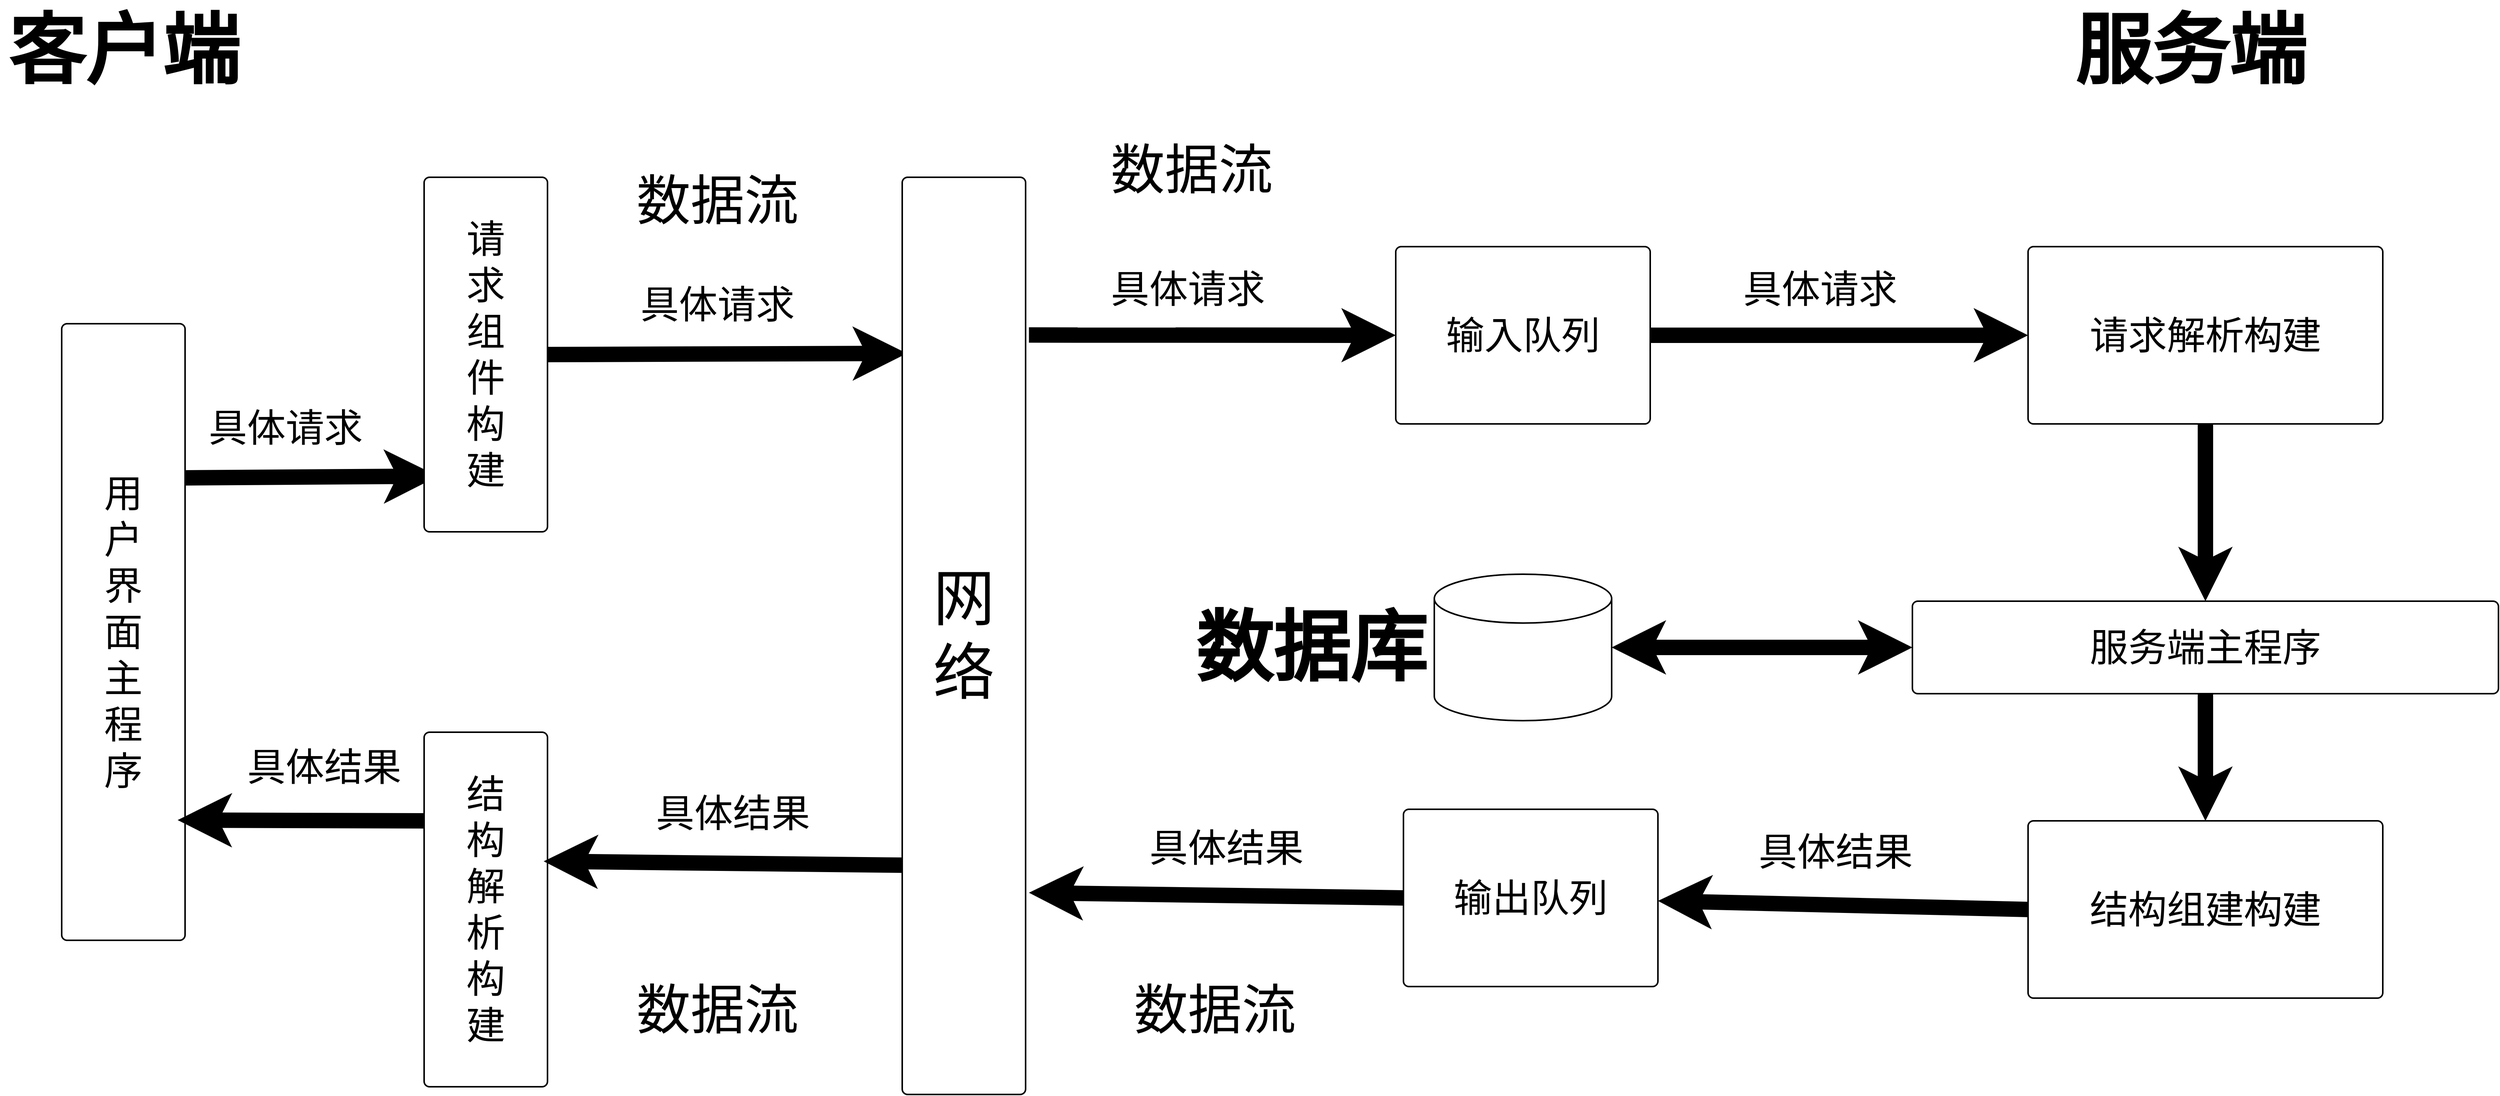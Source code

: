 <mxfile version="24.0.5" type="github">
  <diagram name="第 1 页" id="pnsoyHCL8BwTwaqCSruE">
    <mxGraphModel dx="6947" dy="3913" grid="1" gridSize="10" guides="1" tooltips="1" connect="1" arrows="1" fold="1" page="1" pageScale="1" pageWidth="3800" pageHeight="1800" math="0" shadow="0">
      <root>
        <mxCell id="0" />
        <mxCell id="1" parent="0" />
        <mxCell id="QtECjlzW7Hdf8vMc7HB2-8" style="edgeStyle=none;rounded=0;orthogonalLoop=1;jettySize=auto;html=1;exitX=1;exitY=0.25;exitDx=0;exitDy=0;entryX=0.113;entryY=0.843;entryDx=0;entryDy=0;strokeWidth=20;entryPerimeter=0;" edge="1" parent="1" source="QtECjlzW7Hdf8vMc7HB2-4" target="QtECjlzW7Hdf8vMc7HB2-5">
          <mxGeometry relative="1" as="geometry" />
        </mxCell>
        <mxCell id="QtECjlzW7Hdf8vMc7HB2-4" value="&lt;font face=&quot;Georgia&quot; style=&quot;font-size: 50px;&quot;&gt;用&lt;/font&gt;&lt;div&gt;&lt;font face=&quot;Georgia&quot; style=&quot;font-size: 50px;&quot;&gt;户&lt;/font&gt;&lt;/div&gt;&lt;div&gt;&lt;font face=&quot;Georgia&quot; style=&quot;font-size: 50px;&quot;&gt;界&lt;/font&gt;&lt;/div&gt;&lt;div&gt;&lt;font face=&quot;Georgia&quot; style=&quot;font-size: 50px;&quot;&gt;面&lt;/font&gt;&lt;/div&gt;&lt;div&gt;&lt;font face=&quot;Georgia&quot; style=&quot;font-size: 50px;&quot;&gt;主&lt;/font&gt;&lt;/div&gt;&lt;div&gt;&lt;font face=&quot;Georgia&quot; style=&quot;font-size: 50px;&quot;&gt;程&lt;/font&gt;&lt;/div&gt;&lt;div&gt;&lt;font face=&quot;Georgia&quot; style=&quot;font-size: 50px;&quot;&gt;序&lt;/font&gt;&lt;/div&gt;" style="rounded=1;whiteSpace=wrap;html=1;absoluteArcSize=1;arcSize=14;strokeWidth=2;" vertex="1" parent="1">
          <mxGeometry x="360" y="640" width="160" height="800" as="geometry" />
        </mxCell>
        <mxCell id="QtECjlzW7Hdf8vMc7HB2-11" style="edgeStyle=none;rounded=0;orthogonalLoop=1;jettySize=auto;html=1;exitX=1;exitY=0.5;exitDx=0;exitDy=0;entryX=0.038;entryY=0.192;entryDx=0;entryDy=0;strokeWidth=20;entryPerimeter=0;" edge="1" parent="1" source="QtECjlzW7Hdf8vMc7HB2-5" target="QtECjlzW7Hdf8vMc7HB2-10">
          <mxGeometry relative="1" as="geometry" />
        </mxCell>
        <mxCell id="QtECjlzW7Hdf8vMc7HB2-5" value="&lt;font face=&quot;Georgia&quot;&gt;&lt;span style=&quot;font-size: 50px;&quot;&gt;请&lt;/span&gt;&lt;/font&gt;&lt;div&gt;&lt;font face=&quot;Georgia&quot;&gt;&lt;span style=&quot;font-size: 50px;&quot;&gt;求&lt;/span&gt;&lt;/font&gt;&lt;/div&gt;&lt;div&gt;&lt;font face=&quot;Georgia&quot;&gt;&lt;span style=&quot;font-size: 50px;&quot;&gt;组&lt;/span&gt;&lt;/font&gt;&lt;/div&gt;&lt;div&gt;&lt;font face=&quot;Georgia&quot;&gt;&lt;span style=&quot;font-size: 50px;&quot;&gt;件&lt;/span&gt;&lt;/font&gt;&lt;/div&gt;&lt;div&gt;&lt;font face=&quot;Georgia&quot;&gt;&lt;span style=&quot;font-size: 50px;&quot;&gt;构&lt;/span&gt;&lt;/font&gt;&lt;/div&gt;&lt;div&gt;&lt;font face=&quot;Georgia&quot;&gt;&lt;span style=&quot;font-size: 50px;&quot;&gt;建&lt;/span&gt;&lt;/font&gt;&lt;/div&gt;" style="rounded=1;whiteSpace=wrap;html=1;absoluteArcSize=1;arcSize=14;strokeWidth=2;" vertex="1" parent="1">
          <mxGeometry x="830" y="450" width="160" height="460" as="geometry" />
        </mxCell>
        <mxCell id="QtECjlzW7Hdf8vMc7HB2-6" value="&lt;font face=&quot;Georgia&quot;&gt;&lt;span style=&quot;font-size: 50px;&quot;&gt;结&lt;/span&gt;&lt;/font&gt;&lt;div&gt;&lt;font face=&quot;Georgia&quot;&gt;&lt;span style=&quot;font-size: 50px;&quot;&gt;构&lt;/span&gt;&lt;/font&gt;&lt;/div&gt;&lt;div&gt;&lt;font face=&quot;Georgia&quot;&gt;&lt;span style=&quot;font-size: 50px;&quot;&gt;解&lt;/span&gt;&lt;/font&gt;&lt;/div&gt;&lt;div&gt;&lt;font face=&quot;Georgia&quot;&gt;&lt;span style=&quot;font-size: 50px;&quot;&gt;析&lt;/span&gt;&lt;/font&gt;&lt;/div&gt;&lt;div&gt;&lt;font face=&quot;Georgia&quot;&gt;&lt;span style=&quot;font-size: 50px;&quot;&gt;构&lt;/span&gt;&lt;/font&gt;&lt;/div&gt;&lt;div&gt;&lt;font face=&quot;Georgia&quot;&gt;&lt;span style=&quot;font-size: 50px;&quot;&gt;建&lt;/span&gt;&lt;/font&gt;&lt;/div&gt;" style="rounded=1;whiteSpace=wrap;html=1;absoluteArcSize=1;arcSize=14;strokeWidth=2;" vertex="1" parent="1">
          <mxGeometry x="830" y="1170" width="160" height="460" as="geometry" />
        </mxCell>
        <mxCell id="QtECjlzW7Hdf8vMc7HB2-25" style="edgeStyle=none;rounded=0;orthogonalLoop=1;jettySize=auto;html=1;exitX=1.027;exitY=0.172;exitDx=0;exitDy=0;entryX=0;entryY=0.5;entryDx=0;entryDy=0;exitPerimeter=0;strokeWidth=20;" edge="1" parent="1" source="QtECjlzW7Hdf8vMc7HB2-10" target="QtECjlzW7Hdf8vMc7HB2-24">
          <mxGeometry relative="1" as="geometry" />
        </mxCell>
        <mxCell id="QtECjlzW7Hdf8vMc7HB2-10" value="&lt;font style=&quot;font-size: 80px;&quot; face=&quot;Georgia&quot;&gt;网&lt;/font&gt;&lt;div style=&quot;font-size: 80px;&quot;&gt;&lt;font style=&quot;font-size: 80px;&quot; face=&quot;Georgia&quot;&gt;络&lt;/font&gt;&lt;/div&gt;" style="rounded=1;whiteSpace=wrap;html=1;absoluteArcSize=1;arcSize=14;strokeWidth=2;" vertex="1" parent="1">
          <mxGeometry x="1450" y="450" width="160" height="1190" as="geometry" />
        </mxCell>
        <mxCell id="QtECjlzW7Hdf8vMc7HB2-15" value="&lt;b&gt;客户端&lt;/b&gt;" style="text;html=1;align=center;verticalAlign=middle;resizable=0;points=[];autosize=1;strokeColor=none;fillColor=none;strokeWidth=100;fontSize=100;" vertex="1" parent="1">
          <mxGeometry x="280" y="220" width="320" height="130" as="geometry" />
        </mxCell>
        <mxCell id="QtECjlzW7Hdf8vMc7HB2-16" value="具体请求" style="text;html=1;align=center;verticalAlign=middle;resizable=0;points=[];autosize=1;strokeColor=none;fillColor=none;fontSize=50;" vertex="1" parent="1">
          <mxGeometry x="540" y="740" width="220" height="70" as="geometry" />
        </mxCell>
        <mxCell id="QtECjlzW7Hdf8vMc7HB2-17" value="具体结果" style="text;html=1;align=center;verticalAlign=middle;resizable=0;points=[];autosize=1;strokeColor=none;fillColor=none;fontSize=50;" vertex="1" parent="1">
          <mxGeometry x="590" y="1180" width="220" height="70" as="geometry" />
        </mxCell>
        <mxCell id="QtECjlzW7Hdf8vMc7HB2-18" style="edgeStyle=none;rounded=0;orthogonalLoop=1;jettySize=auto;html=1;exitX=0;exitY=0.25;exitDx=0;exitDy=0;entryX=0.94;entryY=0.805;entryDx=0;entryDy=0;entryPerimeter=0;strokeWidth=20;" edge="1" parent="1" source="QtECjlzW7Hdf8vMc7HB2-6" target="QtECjlzW7Hdf8vMc7HB2-4">
          <mxGeometry relative="1" as="geometry" />
        </mxCell>
        <mxCell id="QtECjlzW7Hdf8vMc7HB2-19" style="edgeStyle=none;rounded=0;orthogonalLoop=1;jettySize=auto;html=1;exitX=0;exitY=0.75;exitDx=0;exitDy=0;entryX=0.969;entryY=0.364;entryDx=0;entryDy=0;entryPerimeter=0;strokeWidth=20;" edge="1" parent="1" source="QtECjlzW7Hdf8vMc7HB2-10" target="QtECjlzW7Hdf8vMc7HB2-6">
          <mxGeometry relative="1" as="geometry" />
        </mxCell>
        <mxCell id="QtECjlzW7Hdf8vMc7HB2-20" value="具体请求" style="text;html=1;align=center;verticalAlign=middle;resizable=0;points=[];autosize=1;strokeColor=none;fillColor=none;fontSize=50;" vertex="1" parent="1">
          <mxGeometry x="1100" y="580" width="220" height="70" as="geometry" />
        </mxCell>
        <mxCell id="QtECjlzW7Hdf8vMc7HB2-21" value="&lt;font style=&quot;font-size: 70px;&quot;&gt;数据流&lt;/font&gt;" style="text;html=1;align=center;verticalAlign=middle;resizable=0;points=[];autosize=1;strokeColor=none;fillColor=none;fontSize=50;" vertex="1" parent="1">
          <mxGeometry x="1095" y="430" width="230" height="100" as="geometry" />
        </mxCell>
        <mxCell id="QtECjlzW7Hdf8vMc7HB2-22" value="具体结果" style="text;html=1;align=center;verticalAlign=middle;resizable=0;points=[];autosize=1;strokeColor=none;fillColor=none;fontSize=50;" vertex="1" parent="1">
          <mxGeometry x="1120" y="1240" width="220" height="70" as="geometry" />
        </mxCell>
        <mxCell id="QtECjlzW7Hdf8vMc7HB2-23" value="&lt;font style=&quot;font-size: 70px;&quot;&gt;数据流&lt;/font&gt;" style="text;html=1;align=center;verticalAlign=middle;resizable=0;points=[];autosize=1;strokeColor=none;fillColor=none;fontSize=50;" vertex="1" parent="1">
          <mxGeometry x="1095" y="1480" width="230" height="100" as="geometry" />
        </mxCell>
        <mxCell id="QtECjlzW7Hdf8vMc7HB2-33" style="edgeStyle=none;rounded=0;orthogonalLoop=1;jettySize=auto;html=1;exitX=1;exitY=0.5;exitDx=0;exitDy=0;entryX=0;entryY=0.5;entryDx=0;entryDy=0;strokeWidth=20;" edge="1" parent="1" source="QtECjlzW7Hdf8vMc7HB2-24" target="QtECjlzW7Hdf8vMc7HB2-32">
          <mxGeometry relative="1" as="geometry" />
        </mxCell>
        <mxCell id="QtECjlzW7Hdf8vMc7HB2-24" value="输入队列" style="rounded=1;whiteSpace=wrap;html=1;absoluteArcSize=1;arcSize=14;strokeWidth=2;fontSize=50;" vertex="1" parent="1">
          <mxGeometry x="2090" y="540" width="330" height="230" as="geometry" />
        </mxCell>
        <mxCell id="QtECjlzW7Hdf8vMc7HB2-26" value="具体请求" style="text;html=1;align=center;verticalAlign=middle;resizable=0;points=[];autosize=1;strokeColor=none;fillColor=none;fontSize=50;" vertex="1" parent="1">
          <mxGeometry x="1710" y="560" width="220" height="70" as="geometry" />
        </mxCell>
        <mxCell id="QtECjlzW7Hdf8vMc7HB2-27" value="&lt;font style=&quot;font-size: 70px;&quot;&gt;数据流&lt;/font&gt;" style="text;html=1;align=center;verticalAlign=middle;resizable=0;points=[];autosize=1;strokeColor=none;fillColor=none;fontSize=50;" vertex="1" parent="1">
          <mxGeometry x="1710" y="390" width="230" height="100" as="geometry" />
        </mxCell>
        <mxCell id="QtECjlzW7Hdf8vMc7HB2-29" style="edgeStyle=none;rounded=0;orthogonalLoop=1;jettySize=auto;html=1;exitX=0;exitY=0.5;exitDx=0;exitDy=0;strokeWidth=20;entryX=1.027;entryY=0.78;entryDx=0;entryDy=0;entryPerimeter=0;" edge="1" parent="1" source="QtECjlzW7Hdf8vMc7HB2-28" target="QtECjlzW7Hdf8vMc7HB2-10">
          <mxGeometry relative="1" as="geometry">
            <mxPoint x="1590" y="1330" as="targetPoint" />
          </mxGeometry>
        </mxCell>
        <mxCell id="QtECjlzW7Hdf8vMc7HB2-28" value="输出队列" style="rounded=1;whiteSpace=wrap;html=1;absoluteArcSize=1;arcSize=14;strokeWidth=2;fontSize=50;" vertex="1" parent="1">
          <mxGeometry x="2100" y="1270" width="330" height="230" as="geometry" />
        </mxCell>
        <mxCell id="QtECjlzW7Hdf8vMc7HB2-30" value="具体结果" style="text;html=1;align=center;verticalAlign=middle;resizable=0;points=[];autosize=1;strokeColor=none;fillColor=none;fontSize=50;" vertex="1" parent="1">
          <mxGeometry x="1760" y="1285" width="220" height="70" as="geometry" />
        </mxCell>
        <mxCell id="QtECjlzW7Hdf8vMc7HB2-31" value="&lt;font style=&quot;font-size: 70px;&quot;&gt;数据流&lt;/font&gt;" style="text;html=1;align=center;verticalAlign=middle;resizable=0;points=[];autosize=1;strokeColor=none;fillColor=none;fontSize=50;" vertex="1" parent="1">
          <mxGeometry x="1740" y="1480" width="230" height="100" as="geometry" />
        </mxCell>
        <mxCell id="QtECjlzW7Hdf8vMc7HB2-38" style="edgeStyle=none;rounded=0;orthogonalLoop=1;jettySize=auto;html=1;exitX=0.5;exitY=1;exitDx=0;exitDy=0;entryX=0.5;entryY=0;entryDx=0;entryDy=0;strokeWidth=20;" edge="1" parent="1" source="QtECjlzW7Hdf8vMc7HB2-32" target="QtECjlzW7Hdf8vMc7HB2-36">
          <mxGeometry relative="1" as="geometry" />
        </mxCell>
        <mxCell id="QtECjlzW7Hdf8vMc7HB2-32" value="请求解析构建" style="rounded=1;whiteSpace=wrap;html=1;absoluteArcSize=1;arcSize=14;strokeWidth=2;fontSize=50;" vertex="1" parent="1">
          <mxGeometry x="2910" y="540" width="460" height="230" as="geometry" />
        </mxCell>
        <mxCell id="QtECjlzW7Hdf8vMc7HB2-34" value="具体请求" style="text;html=1;align=center;verticalAlign=middle;resizable=0;points=[];autosize=1;strokeColor=none;fillColor=none;fontSize=50;" vertex="1" parent="1">
          <mxGeometry x="2530" y="560" width="220" height="70" as="geometry" />
        </mxCell>
        <mxCell id="QtECjlzW7Hdf8vMc7HB2-39" style="edgeStyle=none;rounded=0;orthogonalLoop=1;jettySize=auto;html=1;exitX=0.5;exitY=1;exitDx=0;exitDy=0;strokeWidth=20;" edge="1" parent="1" source="QtECjlzW7Hdf8vMc7HB2-36" target="QtECjlzW7Hdf8vMc7HB2-37">
          <mxGeometry relative="1" as="geometry" />
        </mxCell>
        <mxCell id="QtECjlzW7Hdf8vMc7HB2-43" style="edgeStyle=none;rounded=0;orthogonalLoop=1;jettySize=auto;html=1;exitX=0;exitY=0.5;exitDx=0;exitDy=0;startArrow=classic;startFill=1;strokeWidth=20;" edge="1" parent="1" source="QtECjlzW7Hdf8vMc7HB2-36" target="QtECjlzW7Hdf8vMc7HB2-42">
          <mxGeometry relative="1" as="geometry" />
        </mxCell>
        <mxCell id="QtECjlzW7Hdf8vMc7HB2-36" value="服务端主程序" style="rounded=1;whiteSpace=wrap;html=1;absoluteArcSize=1;arcSize=14;strokeWidth=2;fontSize=50;" vertex="1" parent="1">
          <mxGeometry x="2760" y="1000" width="760" height="120" as="geometry" />
        </mxCell>
        <mxCell id="QtECjlzW7Hdf8vMc7HB2-40" style="edgeStyle=none;rounded=0;orthogonalLoop=1;jettySize=auto;html=1;exitX=0;exitY=0.5;exitDx=0;exitDy=0;strokeWidth=20;" edge="1" parent="1" source="QtECjlzW7Hdf8vMc7HB2-37" target="QtECjlzW7Hdf8vMc7HB2-28">
          <mxGeometry relative="1" as="geometry" />
        </mxCell>
        <mxCell id="QtECjlzW7Hdf8vMc7HB2-37" value="结构组建构建" style="rounded=1;whiteSpace=wrap;html=1;absoluteArcSize=1;arcSize=14;strokeWidth=2;fontSize=50;" vertex="1" parent="1">
          <mxGeometry x="2910" y="1285" width="460" height="230" as="geometry" />
        </mxCell>
        <mxCell id="QtECjlzW7Hdf8vMc7HB2-41" value="具体结果" style="text;html=1;align=center;verticalAlign=middle;resizable=0;points=[];autosize=1;strokeColor=none;fillColor=none;fontSize=50;" vertex="1" parent="1">
          <mxGeometry x="2550" y="1290" width="220" height="70" as="geometry" />
        </mxCell>
        <mxCell id="QtECjlzW7Hdf8vMc7HB2-42" value="" style="strokeWidth=2;html=1;shape=mxgraph.flowchart.database;whiteSpace=wrap;" vertex="1" parent="1">
          <mxGeometry x="2140" y="965" width="230" height="190" as="geometry" />
        </mxCell>
        <mxCell id="QtECjlzW7Hdf8vMc7HB2-44" value="数据库" style="text;html=1;align=center;verticalAlign=middle;resizable=0;points=[];autosize=1;strokeColor=none;fillColor=none;fontSize=100;fontStyle=1" vertex="1" parent="1">
          <mxGeometry x="1820" y="995" width="320" height="130" as="geometry" />
        </mxCell>
        <mxCell id="QtECjlzW7Hdf8vMc7HB2-45" value="&lt;b&gt;服务端&lt;/b&gt;" style="text;html=1;align=center;verticalAlign=middle;resizable=0;points=[];autosize=1;strokeColor=none;fillColor=none;strokeWidth=100;fontSize=100;" vertex="1" parent="1">
          <mxGeometry x="2960" y="220" width="320" height="130" as="geometry" />
        </mxCell>
      </root>
    </mxGraphModel>
  </diagram>
</mxfile>
